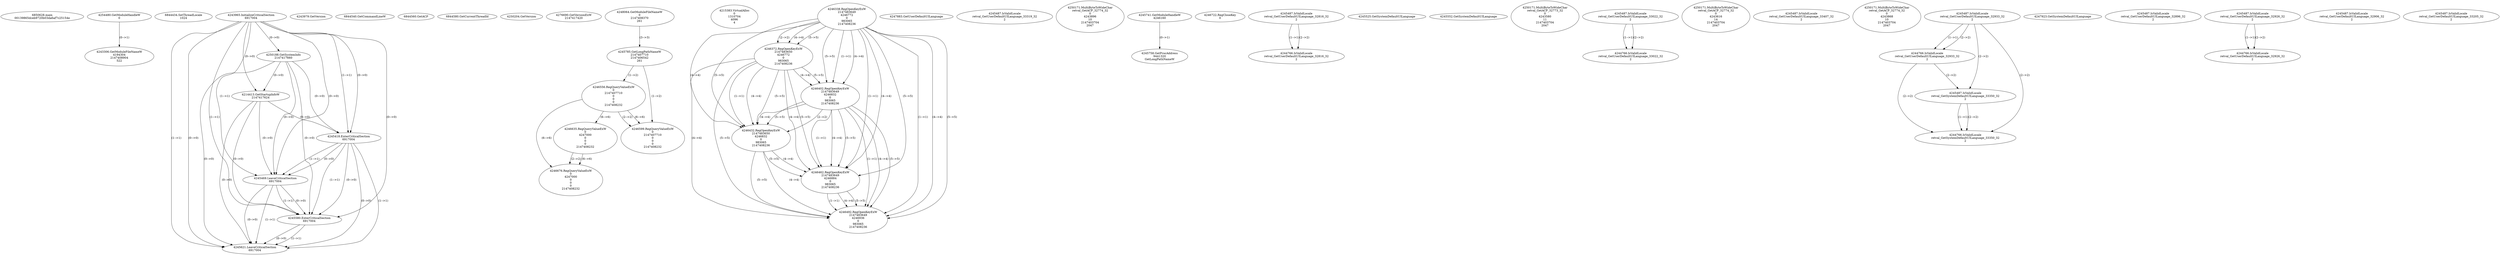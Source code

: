 // Global SCDG with merge call
digraph {
	0 [label="6850628.main
00139865dceb9720b03da6af7c25154e"]
	1 [label="4254480.GetModuleHandleW
0"]
	2 [label="6844434.SetThreadLocale
1024"]
	3 [label="4243965.InitializeCriticalSection
6917004"]
	4 [label="4243979.GetVersion
"]
	5 [label="4250188.GetSystemInfo
2147417660"]
	3 -> 5 [label="(0-->0)"]
	6 [label="6844540.GetCommandLineW
"]
	7 [label="4214413.GetStartupInfoW
2147417624"]
	3 -> 7 [label="(0-->0)"]
	5 -> 7 [label="(0-->0)"]
	8 [label="6844560.GetACP
"]
	9 [label="6844580.GetCurrentThreadId
"]
	10 [label="4250204.GetVersion
"]
	11 [label="4276690.GetVersionExW
2147417420"]
	12 [label="4243306.GetModuleFileNameW
4194304
2147408904
522"]
	1 -> 12 [label="(0-->1)"]
	13 [label="4248064.GetModuleFileNameW
0
2147408370
261"]
	14 [label="4215383.VirtualAlloc
0
1310704
4096
4"]
	15 [label="4246338.RegOpenKeyExW
2147483649
4246772
0
983065
2147408236"]
	16 [label="4246372.RegOpenKeyExW
2147483650
4246772
0
983065
2147408236"]
	15 -> 16 [label="(2-->2)"]
	15 -> 16 [label="(4-->4)"]
	15 -> 16 [label="(5-->5)"]
	17 [label="4246402.RegOpenKeyExW
2147483649
4246832
0
983065
2147408236"]
	15 -> 17 [label="(1-->1)"]
	15 -> 17 [label="(4-->4)"]
	16 -> 17 [label="(4-->4)"]
	15 -> 17 [label="(5-->5)"]
	16 -> 17 [label="(5-->5)"]
	18 [label="4246432.RegOpenKeyExW
2147483650
4246832
0
983065
2147408236"]
	16 -> 18 [label="(1-->1)"]
	17 -> 18 [label="(2-->2)"]
	15 -> 18 [label="(4-->4)"]
	16 -> 18 [label="(4-->4)"]
	17 -> 18 [label="(4-->4)"]
	15 -> 18 [label="(5-->5)"]
	16 -> 18 [label="(5-->5)"]
	17 -> 18 [label="(5-->5)"]
	19 [label="4246462.RegOpenKeyExW
2147483649
4246884
0
983065
2147408236"]
	15 -> 19 [label="(1-->1)"]
	17 -> 19 [label="(1-->1)"]
	15 -> 19 [label="(4-->4)"]
	16 -> 19 [label="(4-->4)"]
	17 -> 19 [label="(4-->4)"]
	18 -> 19 [label="(4-->4)"]
	15 -> 19 [label="(5-->5)"]
	16 -> 19 [label="(5-->5)"]
	17 -> 19 [label="(5-->5)"]
	18 -> 19 [label="(5-->5)"]
	20 [label="4246492.RegOpenKeyExW
2147483649
4246936
0
983065
2147408236"]
	15 -> 20 [label="(1-->1)"]
	17 -> 20 [label="(1-->1)"]
	19 -> 20 [label="(1-->1)"]
	15 -> 20 [label="(4-->4)"]
	16 -> 20 [label="(4-->4)"]
	17 -> 20 [label="(4-->4)"]
	18 -> 20 [label="(4-->4)"]
	19 -> 20 [label="(4-->4)"]
	15 -> 20 [label="(5-->5)"]
	16 -> 20 [label="(5-->5)"]
	17 -> 20 [label="(5-->5)"]
	18 -> 20 [label="(5-->5)"]
	19 -> 20 [label="(5-->5)"]
	21 [label="4247883.GetUserDefaultUILanguage
"]
	22 [label="4245418.EnterCriticalSection
6917004"]
	3 -> 22 [label="(1-->1)"]
	3 -> 22 [label="(0-->0)"]
	5 -> 22 [label="(0-->0)"]
	7 -> 22 [label="(0-->0)"]
	23 [label="4245469.LeaveCriticalSection
6917004"]
	3 -> 23 [label="(1-->1)"]
	22 -> 23 [label="(1-->1)"]
	3 -> 23 [label="(0-->0)"]
	5 -> 23 [label="(0-->0)"]
	7 -> 23 [label="(0-->0)"]
	22 -> 23 [label="(0-->0)"]
	24 [label="4245487.IsValidLocale
retval_GetUserDefaultUILanguage_33319_32
2"]
	25 [label="4250171.MultiByteToWideChar
retval_GetACP_32774_32
0
4243896
10
2147403704
2047"]
	26 [label="4245741.GetModuleHandleW
4246160"]
	27 [label="4245758.GetProcAddress
9441320
GetLongPathNameW"]
	26 -> 27 [label="(0-->1)"]
	28 [label="4245785.GetLongPathNameW
2147407710
2147406542
261"]
	13 -> 28 [label="(3-->3)"]
	29 [label="4246556.RegQueryValueExW
0
2147407710
0
0
0
2147408232"]
	28 -> 29 [label="(1-->2)"]
	30 [label="4246635.RegQueryValueExW
0
4247000
0
0
0
2147408232"]
	29 -> 30 [label="(6-->6)"]
	31 [label="4246722.RegCloseKey
0"]
	32 [label="4245487.IsValidLocale
retval_GetUserDefaultUILanguage_32816_32
2"]
	33 [label="4244766.IsValidLocale
retval_GetUserDefaultUILanguage_32816_32
2"]
	32 -> 33 [label="(1-->1)"]
	32 -> 33 [label="(2-->2)"]
	34 [label="4245525.GetSystemDefaultUILanguage
"]
	35 [label="4245552.GetSystemDefaultUILanguage
"]
	36 [label="4250171.MultiByteToWideChar
retval_GetACP_32773_32
0
4243580
11
2147403704
2047"]
	37 [label="4246599.RegQueryValueExW
0
2147407710
0
0
0
2147408232"]
	28 -> 37 [label="(1-->2)"]
	29 -> 37 [label="(2-->2)"]
	29 -> 37 [label="(6-->6)"]
	38 [label="4245487.IsValidLocale
retval_GetUserDefaultUILanguage_33022_32
2"]
	39 [label="4244766.IsValidLocale
retval_GetUserDefaultUILanguage_33022_32
2"]
	38 -> 39 [label="(1-->1)"]
	38 -> 39 [label="(2-->2)"]
	40 [label="4250171.MultiByteToWideChar
retval_GetACP_32774_32
0
4243616
14
2147403704
2047"]
	41 [label="4245487.IsValidLocale
retval_GetUserDefaultUILanguage_33407_32
2"]
	42 [label="4250171.MultiByteToWideChar
retval_GetACP_32774_32
0
4243868
10
2147403704
2047"]
	43 [label="4246676.RegQueryValueExW
0
4247000
0
0
0
2147408232"]
	30 -> 43 [label="(2-->2)"]
	29 -> 43 [label="(6-->6)"]
	30 -> 43 [label="(6-->6)"]
	44 [label="4245487.IsValidLocale
retval_GetUserDefaultUILanguage_32933_32
2"]
	45 [label="4244766.IsValidLocale
retval_GetUserDefaultUILanguage_32933_32
2"]
	44 -> 45 [label="(1-->1)"]
	44 -> 45 [label="(2-->2)"]
	46 [label="4245580.EnterCriticalSection
6917004"]
	3 -> 46 [label="(1-->1)"]
	22 -> 46 [label="(1-->1)"]
	23 -> 46 [label="(1-->1)"]
	3 -> 46 [label="(0-->0)"]
	5 -> 46 [label="(0-->0)"]
	7 -> 46 [label="(0-->0)"]
	22 -> 46 [label="(0-->0)"]
	23 -> 46 [label="(0-->0)"]
	47 [label="4245621.LeaveCriticalSection
6917004"]
	3 -> 47 [label="(1-->1)"]
	22 -> 47 [label="(1-->1)"]
	23 -> 47 [label="(1-->1)"]
	46 -> 47 [label="(1-->1)"]
	3 -> 47 [label="(0-->0)"]
	5 -> 47 [label="(0-->0)"]
	7 -> 47 [label="(0-->0)"]
	22 -> 47 [label="(0-->0)"]
	23 -> 47 [label="(0-->0)"]
	46 -> 47 [label="(0-->0)"]
	48 [label="4247923.GetSystemDefaultUILanguage
"]
	49 [label="4245487.IsValidLocale
retval_GetSystemDefaultUILanguage_33350_32
2"]
	44 -> 49 [label="(2-->2)"]
	45 -> 49 [label="(2-->2)"]
	50 [label="4244766.IsValidLocale
retval_GetSystemDefaultUILanguage_33350_32
2"]
	49 -> 50 [label="(1-->1)"]
	44 -> 50 [label="(2-->2)"]
	45 -> 50 [label="(2-->2)"]
	49 -> 50 [label="(2-->2)"]
	51 [label="4245487.IsValidLocale
retval_GetUserDefaultUILanguage_32896_32
2"]
	52 [label="4245487.IsValidLocale
retval_GetUserDefaultUILanguage_32926_32
2"]
	53 [label="4245487.IsValidLocale
retval_GetUserDefaultUILanguage_32906_32
2"]
	54 [label="4245487.IsValidLocale
retval_GetUserDefaultUILanguage_33205_32
2"]
	55 [label="4244766.IsValidLocale
retval_GetUserDefaultUILanguage_32926_32
2"]
	52 -> 55 [label="(1-->1)"]
	52 -> 55 [label="(2-->2)"]
}
